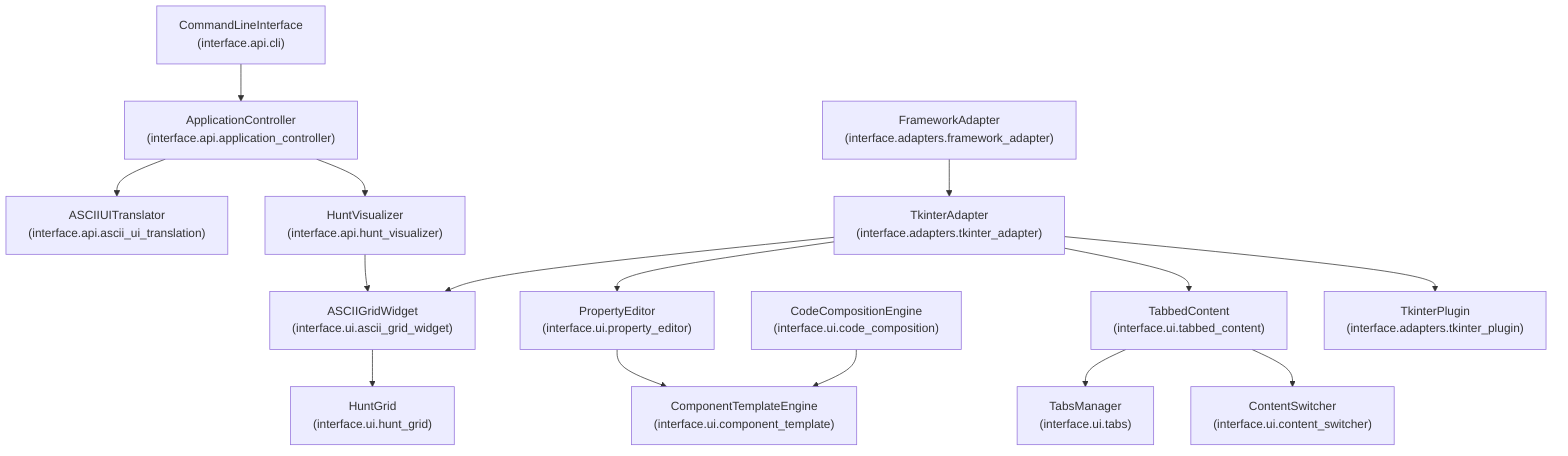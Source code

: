 graph TD
%% Interface System Components
%% UI Components
GridWidget["ASCIIGridWidget\n(interface.ui.ascii_grid_widget)"]
HuntGrid["HuntGrid\n(interface.ui.hunt_grid)"]
CodeComposer["CodeCompositionEngine\n(interface.ui.code_composition)"]
TmplEngine["ComponentTemplateEngine\n(interface.ui.component_template)"]
PropEditor["PropertyEditor\n(interface.ui.property_editor)"]
ContentSwitch["ContentSwitcher\n(interface.ui.content_switcher)"]
TabbedContent["TabbedContent\n(interface.ui.tabbed_content)"]
Tabs["TabsManager\n(interface.ui.tabs)"]

%% API Components
AppController["ApplicationController\n(interface.api.application_controller)"]
UITranslator["ASCIIUITranslator\n(interface.api.ascii_ui_translation)"]
CLI["CommandLineInterface\n(interface.api.cli)"]
Visualizer["HuntVisualizer\n(interface.api.hunt_visualizer)"]

%% Adapter Components
FrameworkAdapter["FrameworkAdapter\n(interface.adapters.framework_adapter)"]
TkAdapter["TkinterAdapter\n(interface.adapters.tkinter_adapter)"]
TkPlugin["TkinterPlugin\n(interface.adapters.tkinter_plugin)"]

%% Interface Internal Dependencies
%% UI Dependencies
GridWidget --> HuntGrid
TabbedContent --> Tabs
TabbedContent --> ContentSwitch
PropEditor --> TmplEngine
CodeComposer --> TmplEngine

%% API Dependencies
AppController --> UITranslator
AppController --> Visualizer
CLI --> AppController
Visualizer --> GridWidget

%% Adapter Dependencies
FrameworkAdapter --> TkAdapter
TkAdapter --> TkPlugin
TkAdapter --> GridWidget
TkAdapter --> PropEditor
TkAdapter --> TabbedContent

%% Apply interface styles
class GridWidget,HuntGrid,CodeComposer,TmplEngine,PropEditor,ContentSwitch,TabbedContent,Tabs,AppController,UITranslator,CLI,Visualizer,FrameworkAdapter,TkAdapter,TkPlugin ui;